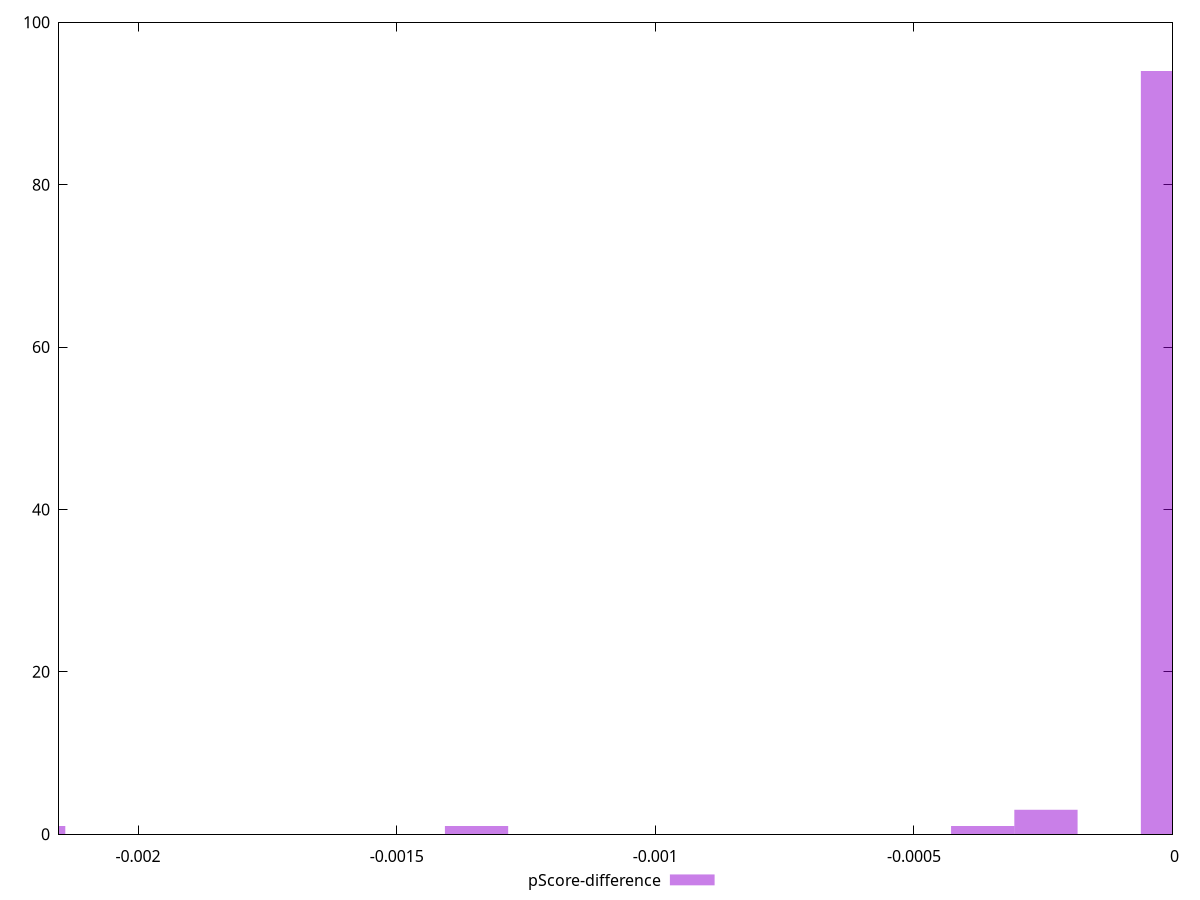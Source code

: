 reset

$pScoreDifference <<EOF
-0.00024466022771307063 3
0 94
-0.0003669903415696059 1
-0.0022019420494176355 1
-0.0013456312524218884 1
EOF

set key outside below
set boxwidth 0.00012233011385653531
set xrange [-0.0021529539236536666:-3.141931159689193e-14]
set yrange [0:100]
set trange [0:100]
set style fill transparent solid 0.5 noborder
set terminal svg size 640, 490 enhanced background rgb 'white'
set output "report_00017_2021-02-10T15-08-03.406Z/total-blocking-time/samples/pages+cached+noadtech+nomedia/pScore-difference/histogram.svg"

plot $pScoreDifference title "pScore-difference" with boxes

reset
